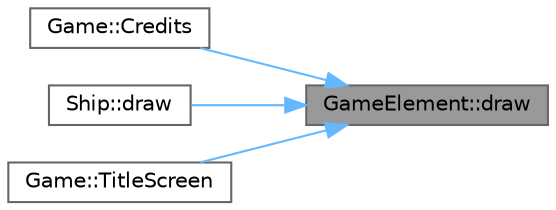 digraph "GameElement::draw"
{
 // LATEX_PDF_SIZE
  bgcolor="transparent";
  edge [fontname=Helvetica,fontsize=10,labelfontname=Helvetica,labelfontsize=10];
  node [fontname=Helvetica,fontsize=10,shape=box,height=0.2,width=0.4];
  rankdir="RL";
  Node1 [id="Node000001",label="GameElement::draw",height=0.2,width=0.4,color="gray40", fillcolor="grey60", style="filled", fontcolor="black",tooltip="Draws the game element on the given window."];
  Node1 -> Node2 [id="edge1_Node000001_Node000002",dir="back",color="steelblue1",style="solid",tooltip=" "];
  Node2 [id="Node000002",label="Game::Credits",height=0.2,width=0.4,color="grey40", fillcolor="white", style="filled",URL="$class_game.html#a4d28783b967a9c3232844ab2dd62849f",tooltip="Displays the credits screen."];
  Node1 -> Node3 [id="edge2_Node000001_Node000003",dir="back",color="steelblue1",style="solid",tooltip=" "];
  Node3 [id="Node000003",label="Ship::draw",height=0.2,width=0.4,color="grey40", fillcolor="white", style="filled",URL="$class_ship.html#a4aff4ec4251ab3e5e54e907bea930122",tooltip="Draws the ship on the given window."];
  Node1 -> Node4 [id="edge3_Node000001_Node000004",dir="back",color="steelblue1",style="solid",tooltip=" "];
  Node4 [id="Node000004",label="Game::TitleScreen",height=0.2,width=0.4,color="grey40", fillcolor="white", style="filled",URL="$class_game.html#afbd2a10283d47cdc5057fb3d957a944d",tooltip="Displays the title screen."];
}
